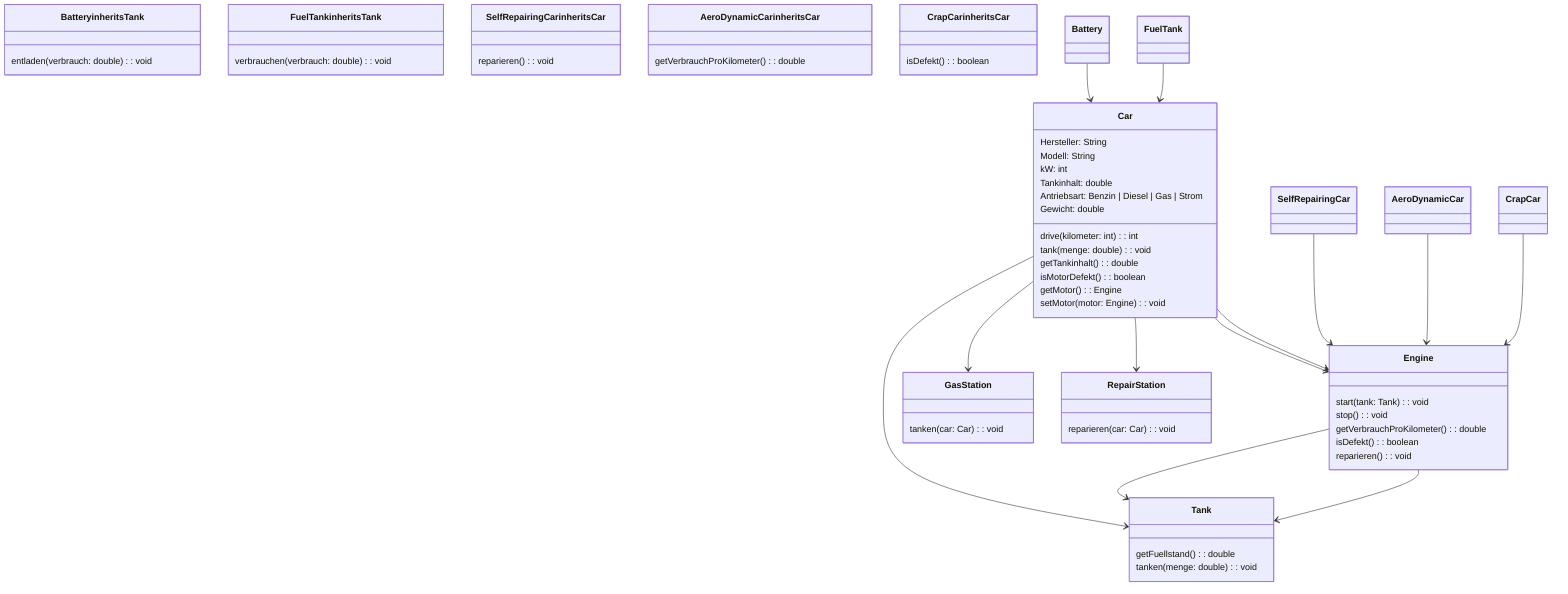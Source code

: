 classDiagram
    class Car {
        Hersteller: String
        Modell: String
        kW: int
        Tankinhalt: double
        Antriebsart: Benzin | Diesel | Gas | Strom
        Gewicht: double

        drive(kilometer: int): int
        tank(menge: double): void
        getTankinhalt(): double
        isMotorDefekt(): boolean
        getMotor(): Engine
        setMotor(motor: Engine): void
    }

    class Engine {
        start(tank: Tank): void
        stop(): void
        getVerbrauchProKilometer(): double
        isDefekt(): boolean
        reparieren(): void
    }

    class Tank {
        getFuellstand(): double
        tanken(menge: double): void
    }

    class GasStation {
        tanken(car: Car): void
    }

    class RepairStation {
        reparieren(car: Car): void
    }

    class Battery inherits Tank {
entladen(verbrauch: double): void
}

class FuelTank inherits Tank {
verbrauchen(verbrauch: double): void
}

class SelfRepairingCar inherits Car {
reparieren(): void
}

class AeroDynamicCar inherits Car {
getVerbrauchProKilometer(): double
}

class CrapCar inherits Car {
isDefekt(): boolean
}

Car --> Engine
Car --> Tank

Car --> Engine
Engine --> Tank
Engine --> Tank

Car --> GasStation

Car --> RepairStation

Battery --> Car
FuelTank --> Car

SelfRepairingCar --> Engine

AeroDynamicCar --> Engine

CrapCar --> Engine